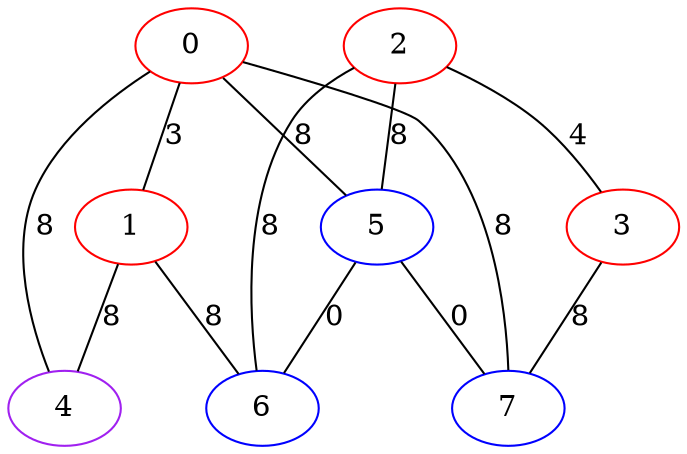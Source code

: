 graph "" {
0 [color=red, weight=1];
1 [color=red, weight=1];
2 [color=red, weight=1];
3 [color=red, weight=1];
4 [color=purple, weight=4];
5 [color=blue, weight=3];
6 [color=blue, weight=3];
7 [color=blue, weight=3];
0 -- 1  [key=0, label=3];
0 -- 4  [key=0, label=8];
0 -- 5  [key=0, label=8];
0 -- 7  [key=0, label=8];
1 -- 4  [key=0, label=8];
1 -- 6  [key=0, label=8];
2 -- 3  [key=0, label=4];
2 -- 5  [key=0, label=8];
2 -- 6  [key=0, label=8];
3 -- 7  [key=0, label=8];
5 -- 6  [key=0, label=0];
5 -- 7  [key=0, label=0];
}
